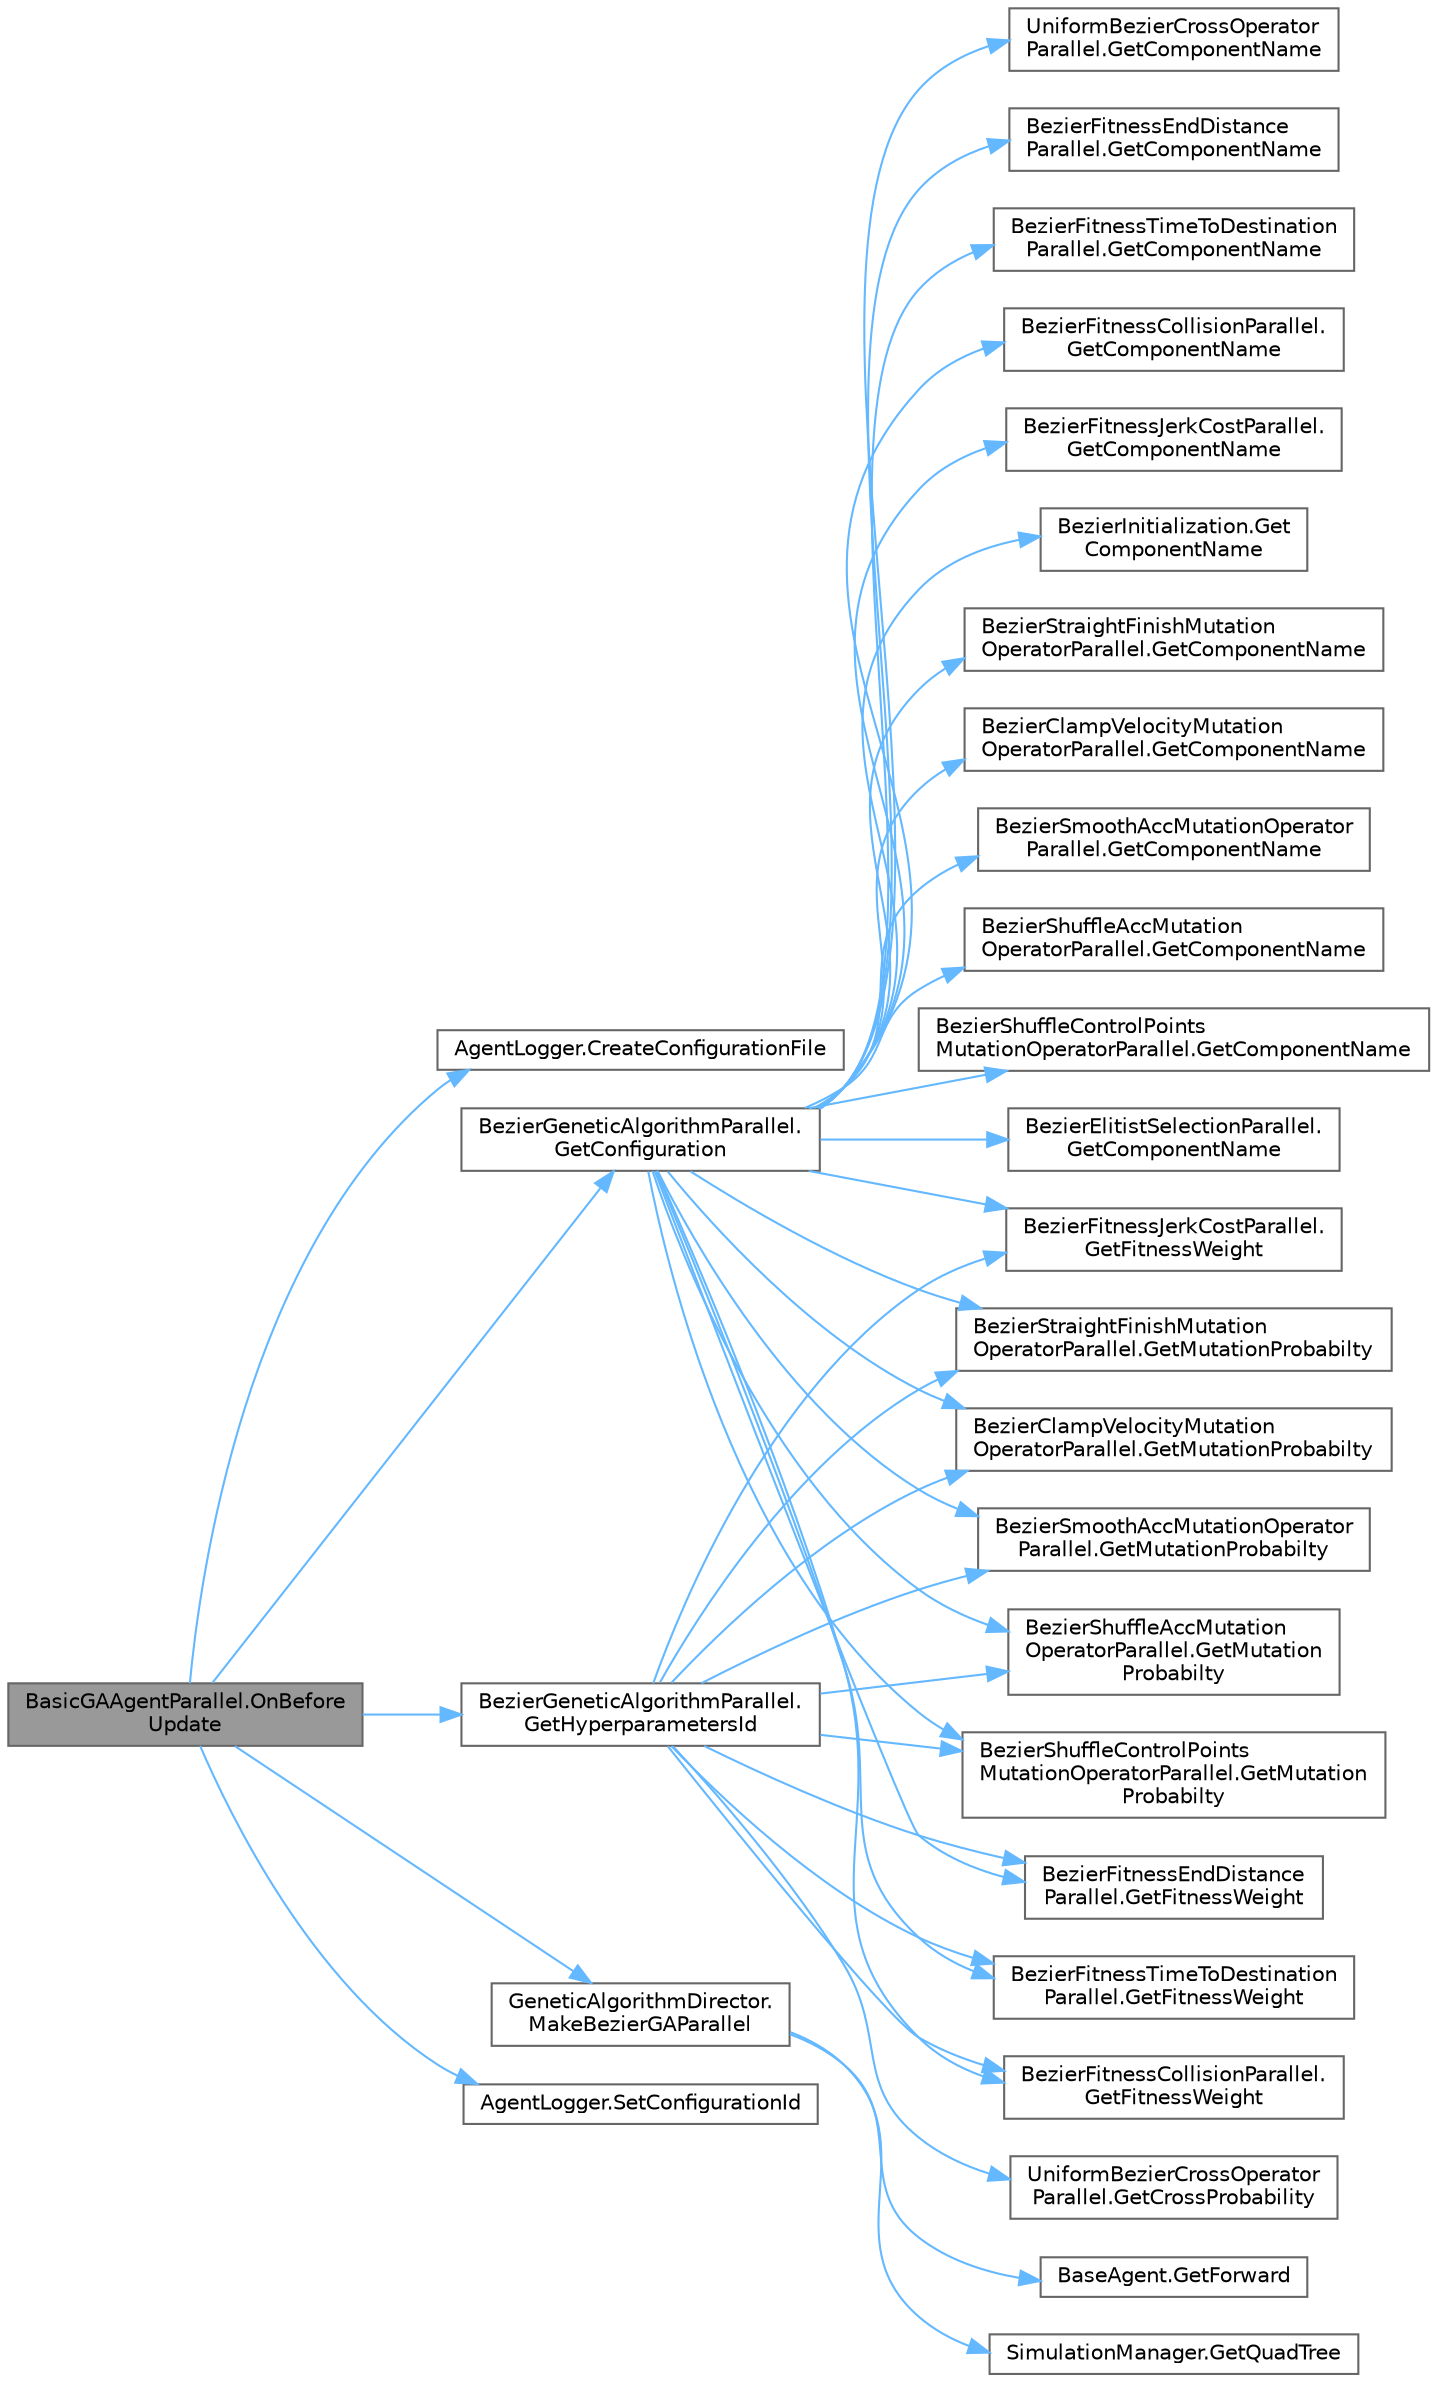 digraph "BasicGAAgentParallel.OnBeforeUpdate"
{
 // LATEX_PDF_SIZE
  bgcolor="transparent";
  edge [fontname=Helvetica,fontsize=10,labelfontname=Helvetica,labelfontsize=10];
  node [fontname=Helvetica,fontsize=10,shape=box,height=0.2,width=0.4];
  rankdir="LR";
  Node1 [id="Node000001",label="BasicGAAgentParallel.OnBefore\lUpdate",height=0.2,width=0.4,color="gray40", fillcolor="grey60", style="filled", fontcolor="black",tooltip="Scheduling GA and checking for destination arrival."];
  Node1 -> Node2 [id="edge1_Node000001_Node000002",color="steelblue1",style="solid",tooltip=" "];
  Node2 [id="Node000002",label="AgentLogger.CreateConfigurationFile",height=0.2,width=0.4,color="grey40", fillcolor="white", style="filled",URL="$class_agent_logger.html#aa3261f2355d4e69a51b4a75c65a92a59",tooltip="Create a configuration file holding info about the GA."];
  Node1 -> Node3 [id="edge2_Node000001_Node000003",color="steelblue1",style="solid",tooltip=" "];
  Node3 [id="Node000003",label="BezierGeneticAlgorithmParallel.\lGetConfiguration",height=0.2,width=0.4,color="grey40", fillcolor="white", style="filled",URL="$struct_bezier_genetic_algorithm_parallel.html#a3c7f4b932f7f029cf12698578ec02a65",tooltip="Creates a string capturing configuration of this GA."];
  Node3 -> Node4 [id="edge3_Node000003_Node000004",color="steelblue1",style="solid",tooltip=" "];
  Node4 [id="Node000004",label="UniformBezierCrossOperator\lParallel.GetComponentName",height=0.2,width=0.4,color="grey40", fillcolor="white", style="filled",URL="$struct_uniform_bezier_cross_operator_parallel.html#a168f44d18b113297b64ad62d74c8bdbd",tooltip="Getter for component name."];
  Node3 -> Node5 [id="edge4_Node000003_Node000005",color="steelblue1",style="solid",tooltip=" "];
  Node5 [id="Node000005",label="BezierFitnessEndDistance\lParallel.GetComponentName",height=0.2,width=0.4,color="grey40", fillcolor="white", style="filled",URL="$struct_bezier_fitness_end_distance_parallel.html#adbe68984bc81a6af0e093ed5e537a602",tooltip="Getter for component name."];
  Node3 -> Node6 [id="edge5_Node000003_Node000006",color="steelblue1",style="solid",tooltip=" "];
  Node6 [id="Node000006",label="BezierFitnessTimeToDestination\lParallel.GetComponentName",height=0.2,width=0.4,color="grey40", fillcolor="white", style="filled",URL="$struct_bezier_fitness_time_to_destination_parallel.html#a2532b2ee39114391378ef88377cd9641",tooltip="Getter for component name."];
  Node3 -> Node7 [id="edge6_Node000003_Node000007",color="steelblue1",style="solid",tooltip=" "];
  Node7 [id="Node000007",label="BezierFitnessCollisionParallel.\lGetComponentName",height=0.2,width=0.4,color="grey40", fillcolor="white", style="filled",URL="$struct_bezier_fitness_collision_parallel.html#a269bacd0047735466429cce9966c3c59",tooltip="Getter for component name."];
  Node3 -> Node8 [id="edge7_Node000003_Node000008",color="steelblue1",style="solid",tooltip=" "];
  Node8 [id="Node000008",label="BezierFitnessJerkCostParallel.\lGetComponentName",height=0.2,width=0.4,color="grey40", fillcolor="white", style="filled",URL="$struct_bezier_fitness_jerk_cost_parallel.html#ac56a97a65a1735729dab6f8e528b049b",tooltip="Getter for component name."];
  Node3 -> Node9 [id="edge8_Node000003_Node000009",color="steelblue1",style="solid",tooltip=" "];
  Node9 [id="Node000009",label="BezierInitialization.Get\lComponentName",height=0.2,width=0.4,color="grey40", fillcolor="white", style="filled",URL="$struct_bezier_initialization.html#a9593906f72778c32f7e01b8d9c95d67e",tooltip="Getter for component name."];
  Node3 -> Node10 [id="edge9_Node000003_Node000010",color="steelblue1",style="solid",tooltip=" "];
  Node10 [id="Node000010",label="BezierStraightFinishMutation\lOperatorParallel.GetComponentName",height=0.2,width=0.4,color="grey40", fillcolor="white", style="filled",URL="$struct_bezier_straight_finish_mutation_operator_parallel.html#a7a446b3aadcc9414b7e8ccf5734dffa8",tooltip="Getter for component name."];
  Node3 -> Node11 [id="edge10_Node000003_Node000011",color="steelblue1",style="solid",tooltip=" "];
  Node11 [id="Node000011",label="BezierClampVelocityMutation\lOperatorParallel.GetComponentName",height=0.2,width=0.4,color="grey40", fillcolor="white", style="filled",URL="$struct_bezier_clamp_velocity_mutation_operator_parallel.html#a6cd10da84767fbcd8ebe480ea5cd019c",tooltip="Getter for component name."];
  Node3 -> Node12 [id="edge11_Node000003_Node000012",color="steelblue1",style="solid",tooltip=" "];
  Node12 [id="Node000012",label="BezierSmoothAccMutationOperator\lParallel.GetComponentName",height=0.2,width=0.4,color="grey40", fillcolor="white", style="filled",URL="$struct_bezier_smooth_acc_mutation_operator_parallel.html#a66ce01e273a1188be35c928fd7bf7ba5",tooltip="Getter for component name."];
  Node3 -> Node13 [id="edge12_Node000003_Node000013",color="steelblue1",style="solid",tooltip=" "];
  Node13 [id="Node000013",label="BezierShuffleAccMutation\lOperatorParallel.GetComponentName",height=0.2,width=0.4,color="grey40", fillcolor="white", style="filled",URL="$struct_bezier_shuffle_acc_mutation_operator_parallel.html#a20dd6aa360c81aa75e69b92f27c38c7d",tooltip="Getter for component name."];
  Node3 -> Node14 [id="edge13_Node000003_Node000014",color="steelblue1",style="solid",tooltip=" "];
  Node14 [id="Node000014",label="BezierShuffleControlPoints\lMutationOperatorParallel.GetComponentName",height=0.2,width=0.4,color="grey40", fillcolor="white", style="filled",URL="$struct_bezier_shuffle_control_points_mutation_operator_parallel.html#a752bf1bdb4881437b11272c6df526648",tooltip="Getter for component name."];
  Node3 -> Node15 [id="edge14_Node000003_Node000015",color="steelblue1",style="solid",tooltip=" "];
  Node15 [id="Node000015",label="BezierElitistSelectionParallel.\lGetComponentName",height=0.2,width=0.4,color="grey40", fillcolor="white", style="filled",URL="$struct_bezier_elitist_selection_parallel.html#a45ddab69fe33dd9937df0e630096437e",tooltip="Getter for component name."];
  Node3 -> Node16 [id="edge15_Node000003_Node000016",color="steelblue1",style="solid",tooltip=" "];
  Node16 [id="Node000016",label="BezierFitnessEndDistance\lParallel.GetFitnessWeight",height=0.2,width=0.4,color="grey40", fillcolor="white", style="filled",URL="$struct_bezier_fitness_end_distance_parallel.html#af99ca0b1b9eff5b8eb3623d239c55177",tooltip="Getter for fitness weight."];
  Node3 -> Node17 [id="edge16_Node000003_Node000017",color="steelblue1",style="solid",tooltip=" "];
  Node17 [id="Node000017",label="BezierFitnessTimeToDestination\lParallel.GetFitnessWeight",height=0.2,width=0.4,color="grey40", fillcolor="white", style="filled",URL="$struct_bezier_fitness_time_to_destination_parallel.html#a7abf6f286cb00b0c02a693f603f2e165",tooltip="Getter for fitness weight."];
  Node3 -> Node18 [id="edge17_Node000003_Node000018",color="steelblue1",style="solid",tooltip=" "];
  Node18 [id="Node000018",label="BezierFitnessCollisionParallel.\lGetFitnessWeight",height=0.2,width=0.4,color="grey40", fillcolor="white", style="filled",URL="$struct_bezier_fitness_collision_parallel.html#a0010a6d5a031b1fcb9e7c6dfd0e59508",tooltip="Getter for fitness weight."];
  Node3 -> Node19 [id="edge18_Node000003_Node000019",color="steelblue1",style="solid",tooltip=" "];
  Node19 [id="Node000019",label="BezierFitnessJerkCostParallel.\lGetFitnessWeight",height=0.2,width=0.4,color="grey40", fillcolor="white", style="filled",URL="$struct_bezier_fitness_jerk_cost_parallel.html#a952d23a7a6e6302c2d04ad23b2094eb2",tooltip="Getter for fitness weight."];
  Node3 -> Node20 [id="edge19_Node000003_Node000020",color="steelblue1",style="solid",tooltip=" "];
  Node20 [id="Node000020",label="BezierStraightFinishMutation\lOperatorParallel.GetMutationProbabilty",height=0.2,width=0.4,color="grey40", fillcolor="white", style="filled",URL="$struct_bezier_straight_finish_mutation_operator_parallel.html#ad54998a0c96eb77eaf61311f244fa833",tooltip="Getter for mutation probability."];
  Node3 -> Node21 [id="edge20_Node000003_Node000021",color="steelblue1",style="solid",tooltip=" "];
  Node21 [id="Node000021",label="BezierClampVelocityMutation\lOperatorParallel.GetMutationProbabilty",height=0.2,width=0.4,color="grey40", fillcolor="white", style="filled",URL="$struct_bezier_clamp_velocity_mutation_operator_parallel.html#a15f114dba693dd0b0f1ac7952aecb654",tooltip="Getter for mutation probability."];
  Node3 -> Node22 [id="edge21_Node000003_Node000022",color="steelblue1",style="solid",tooltip=" "];
  Node22 [id="Node000022",label="BezierSmoothAccMutationOperator\lParallel.GetMutationProbabilty",height=0.2,width=0.4,color="grey40", fillcolor="white", style="filled",URL="$struct_bezier_smooth_acc_mutation_operator_parallel.html#ab51a85023a74822c6b2938cd2ca18265",tooltip="Getter for mutation probability."];
  Node3 -> Node23 [id="edge22_Node000003_Node000023",color="steelblue1",style="solid",tooltip=" "];
  Node23 [id="Node000023",label="BezierShuffleAccMutation\lOperatorParallel.GetMutation\lProbabilty",height=0.2,width=0.4,color="grey40", fillcolor="white", style="filled",URL="$struct_bezier_shuffle_acc_mutation_operator_parallel.html#a0cc2efabdcd7673f8f9151f199cb8621",tooltip="Getter for mutation probability."];
  Node3 -> Node24 [id="edge23_Node000003_Node000024",color="steelblue1",style="solid",tooltip=" "];
  Node24 [id="Node000024",label="BezierShuffleControlPoints\lMutationOperatorParallel.GetMutation\lProbabilty",height=0.2,width=0.4,color="grey40", fillcolor="white", style="filled",URL="$struct_bezier_shuffle_control_points_mutation_operator_parallel.html#a7924b421e7a62483be51d38374567a07",tooltip="Getter for mutation probability."];
  Node1 -> Node25 [id="edge24_Node000001_Node000025",color="steelblue1",style="solid",tooltip=" "];
  Node25 [id="Node000025",label="BezierGeneticAlgorithmParallel.\lGetHyperparametersId",height=0.2,width=0.4,color="grey40", fillcolor="white", style="filled",URL="$struct_bezier_genetic_algorithm_parallel.html#ac7f2753d370f7ed777f0e42399ece872",tooltip="Getter for hyperparameters."];
  Node25 -> Node26 [id="edge25_Node000025_Node000026",color="steelblue1",style="solid",tooltip=" "];
  Node26 [id="Node000026",label="UniformBezierCrossOperator\lParallel.GetCrossProbability",height=0.2,width=0.4,color="grey40", fillcolor="white", style="filled",URL="$struct_uniform_bezier_cross_operator_parallel.html#ab9b2ffc0aab613fe090c36fc93bfe299",tooltip="Getter for probability of this crossover."];
  Node25 -> Node16 [id="edge26_Node000025_Node000016",color="steelblue1",style="solid",tooltip=" "];
  Node25 -> Node17 [id="edge27_Node000025_Node000017",color="steelblue1",style="solid",tooltip=" "];
  Node25 -> Node18 [id="edge28_Node000025_Node000018",color="steelblue1",style="solid",tooltip=" "];
  Node25 -> Node19 [id="edge29_Node000025_Node000019",color="steelblue1",style="solid",tooltip=" "];
  Node25 -> Node20 [id="edge30_Node000025_Node000020",color="steelblue1",style="solid",tooltip=" "];
  Node25 -> Node21 [id="edge31_Node000025_Node000021",color="steelblue1",style="solid",tooltip=" "];
  Node25 -> Node22 [id="edge32_Node000025_Node000022",color="steelblue1",style="solid",tooltip=" "];
  Node25 -> Node23 [id="edge33_Node000025_Node000023",color="steelblue1",style="solid",tooltip=" "];
  Node25 -> Node24 [id="edge34_Node000025_Node000024",color="steelblue1",style="solid",tooltip=" "];
  Node1 -> Node27 [id="edge35_Node000001_Node000027",color="steelblue1",style="solid",tooltip=" "];
  Node27 [id="Node000027",label="GeneticAlgorithmDirector.\lMakeBezierGAParallel",height=0.2,width=0.4,color="grey40", fillcolor="white", style="filled",URL="$class_genetic_algorithm_director.html#ac3406227840b0967c05e87ab248f4e08",tooltip="Make parallel GA with BezierIndividualStruct individual."];
  Node27 -> Node28 [id="edge36_Node000027_Node000028",color="steelblue1",style="solid",tooltip=" "];
  Node28 [id="Node000028",label="BaseAgent.GetForward",height=0.2,width=0.4,color="grey40", fillcolor="white", style="filled",URL="$class_base_agent.html#a44f839c34375ad71dda203f34596f2bf",tooltip="Getter for agents forward vector.Agents forward vector"];
  Node27 -> Node29 [id="edge37_Node000027_Node000029",color="steelblue1",style="solid",tooltip=" "];
  Node29 [id="Node000029",label="SimulationManager.GetQuadTree",height=0.2,width=0.4,color="grey40", fillcolor="white", style="filled",URL="$class_simulation_manager.html#ae46ea9b006e4a038a75bc640bea32f0f",tooltip="Getter for _quadTree."];
  Node1 -> Node30 [id="edge38_Node000001_Node000030",color="steelblue1",style="solid",tooltip=" "];
  Node30 [id="Node000030",label="AgentLogger.SetConfigurationId",height=0.2,width=0.4,color="grey40", fillcolor="white", style="filled",URL="$class_agent_logger.html#a69d8c06c54b7d74b51f5cec48c57ae9b",tooltip="Setter for _configurationId."];
}
